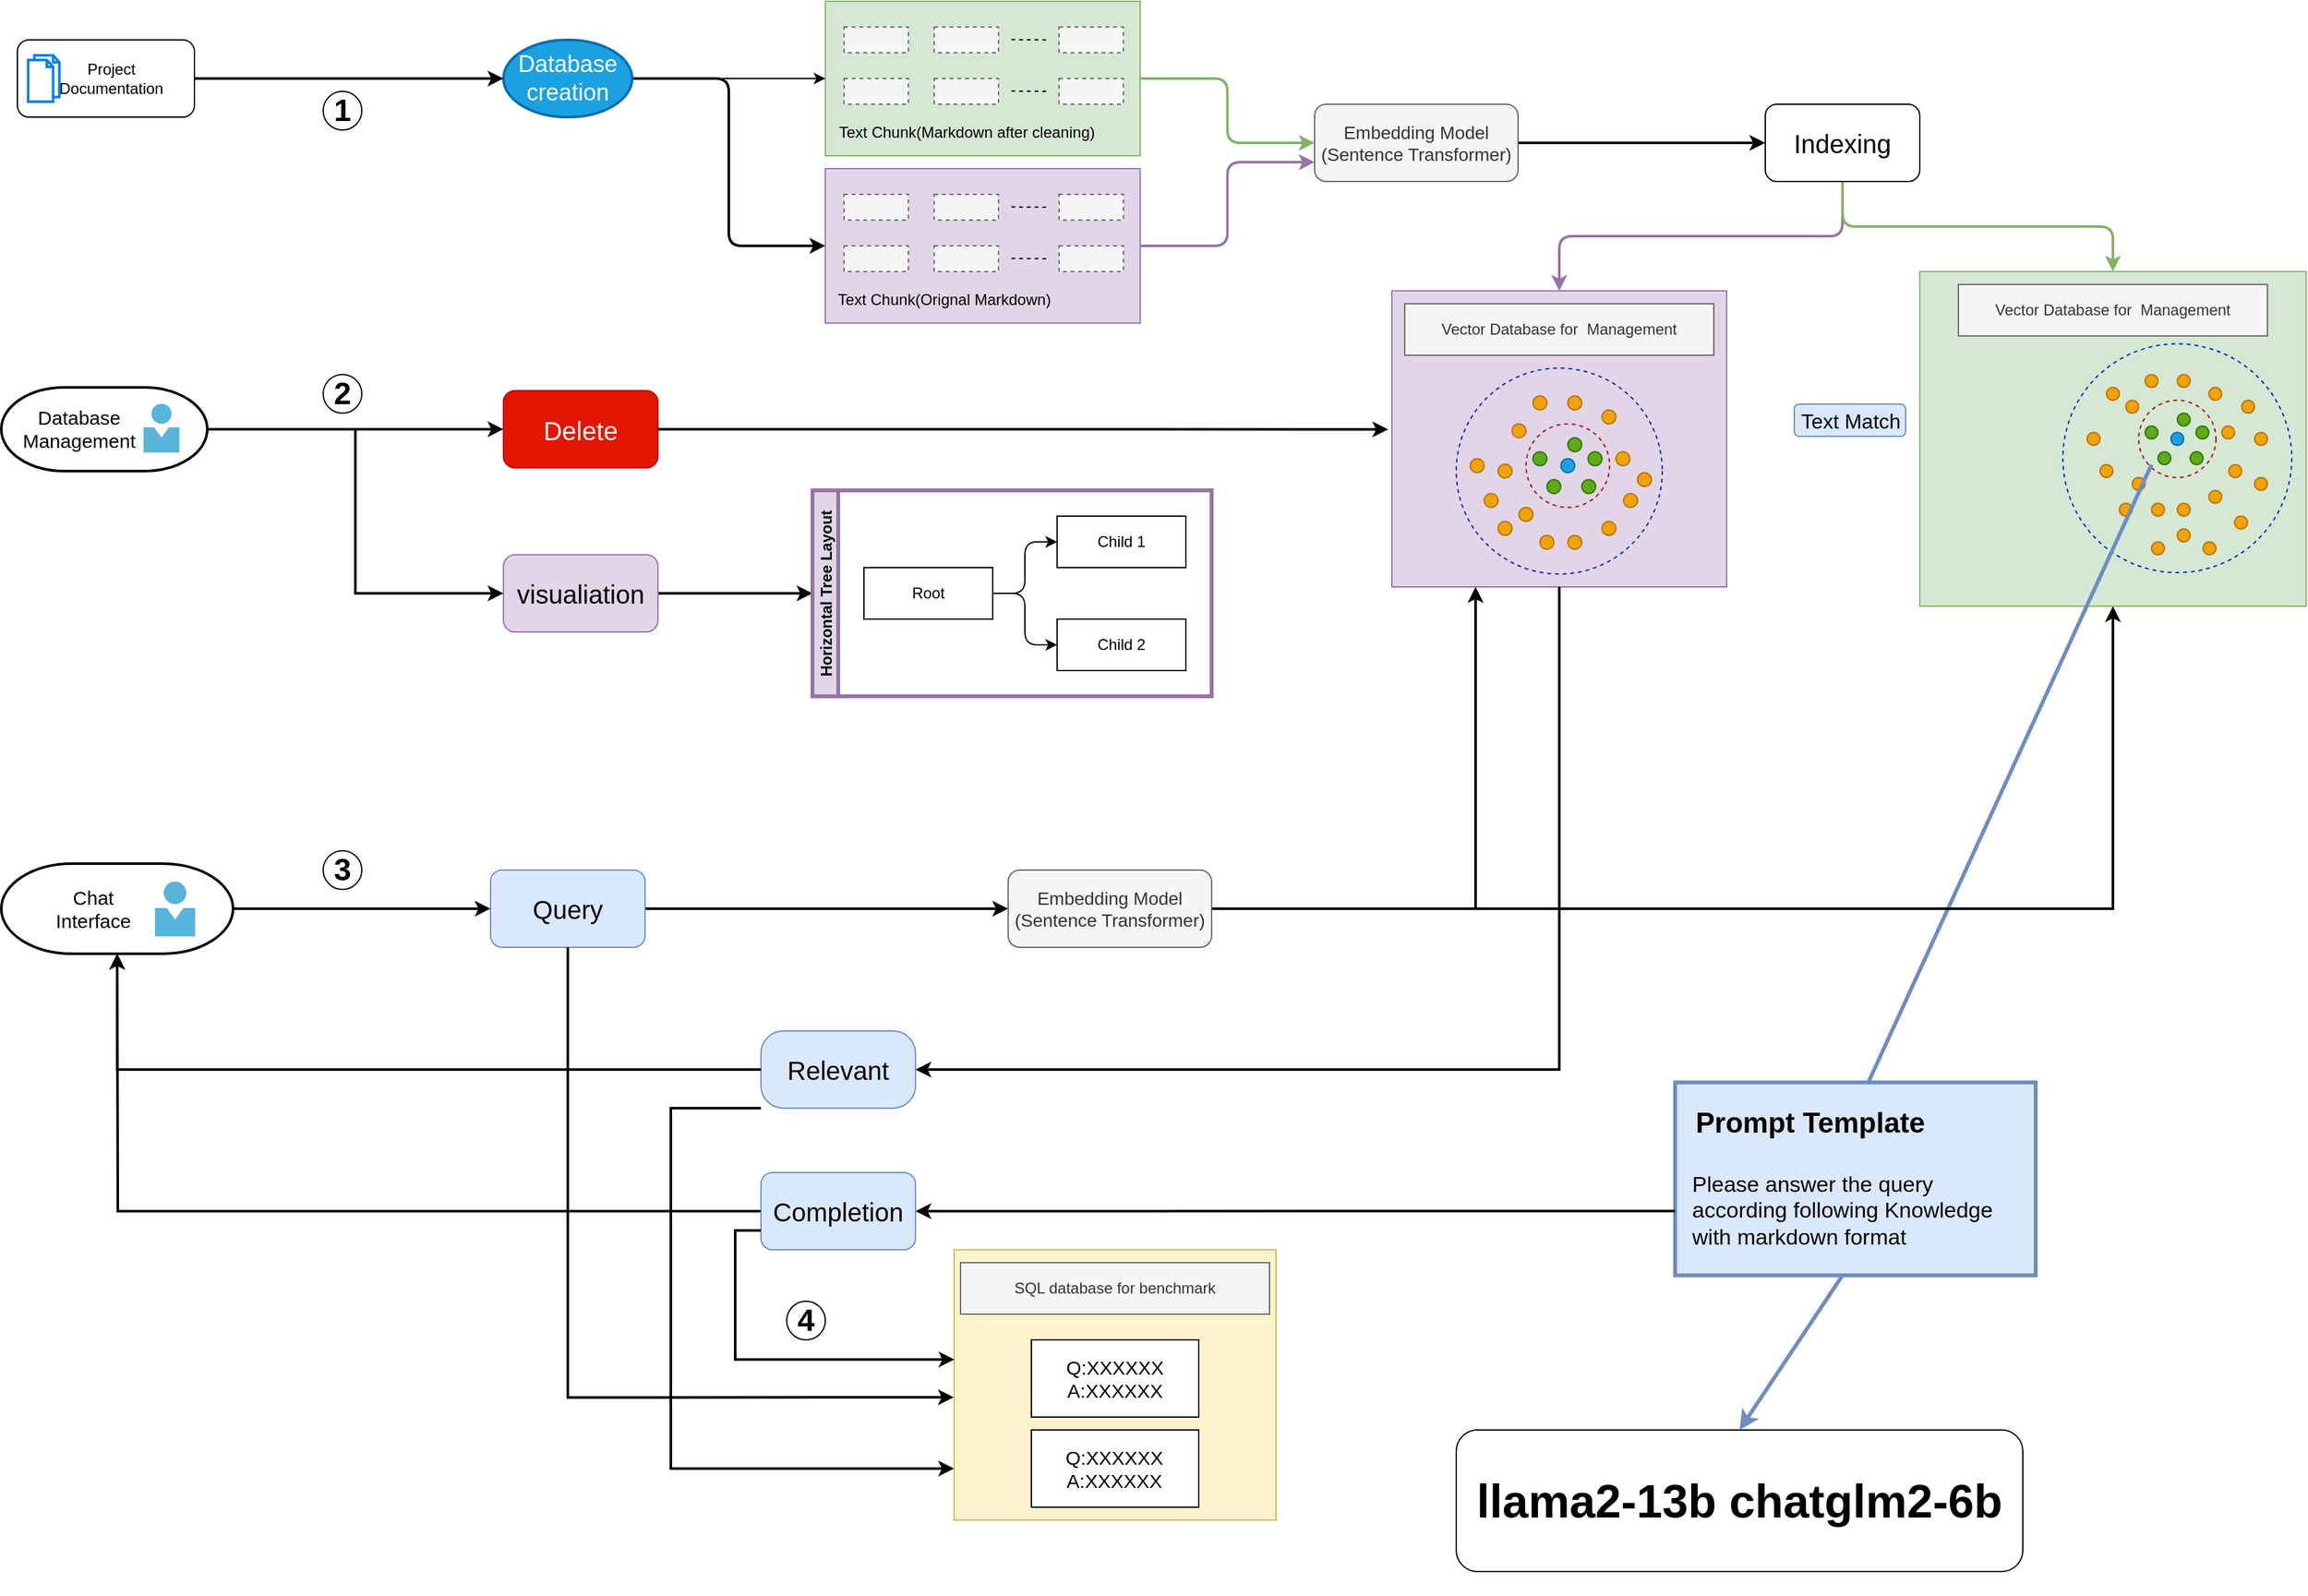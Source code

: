 <mxfile version="22.1.2" type="github">
  <diagram name="第 1 页" id="MjzQHMMpIAPj3jd-vgCJ">
    <mxGraphModel dx="2901" dy="1157" grid="1" gridSize="10" guides="1" tooltips="1" connect="1" arrows="1" fold="1" page="1" pageScale="1" pageWidth="827" pageHeight="1169" math="0" shadow="0">
      <root>
        <mxCell id="0" />
        <mxCell id="1" parent="0" />
        <mxCell id="5CJs9s03AAXzqy82HbZW-59" value="" style="group" parent="1" vertex="1" connectable="0">
          <mxGeometry x="920" y="530" width="310" height="260" as="geometry" />
        </mxCell>
        <mxCell id="5CJs9s03AAXzqy82HbZW-2" value="" style="rounded=0;whiteSpace=wrap;html=1;fillColor=#e1d5e7;strokeColor=#9673a6;" parent="5CJs9s03AAXzqy82HbZW-59" vertex="1">
          <mxGeometry x="10" y="15" width="260" height="230" as="geometry" />
        </mxCell>
        <mxCell id="5CJs9s03AAXzqy82HbZW-3" value="Vector Database for&amp;nbsp; Management" style="rounded=0;whiteSpace=wrap;html=1;fillColor=#f5f5f5;fontColor=#333333;strokeColor=#666666;" parent="5CJs9s03AAXzqy82HbZW-59" vertex="1">
          <mxGeometry x="20" y="25" width="240" height="40" as="geometry" />
        </mxCell>
        <mxCell id="5CJs9s03AAXzqy82HbZW-4" value="" style="group" parent="5CJs9s03AAXzqy82HbZW-59" vertex="1" connectable="0">
          <mxGeometry x="60" y="75" width="160" height="160" as="geometry" />
        </mxCell>
        <mxCell id="5CJs9s03AAXzqy82HbZW-5" value="" style="ellipse;whiteSpace=wrap;html=1;aspect=fixed;fillColor=none;dashed=1;fontColor=#ffffff;strokeColor=#001DBC;" parent="5CJs9s03AAXzqy82HbZW-4" vertex="1">
          <mxGeometry width="160" height="160" as="geometry" />
        </mxCell>
        <mxCell id="5CJs9s03AAXzqy82HbZW-6" value="" style="ellipse;whiteSpace=wrap;html=1;aspect=fixed;fillColor=#f0a30a;fontColor=#000000;strokeColor=#BD7000;perimeterSpacing=0;direction=south;" parent="5CJs9s03AAXzqy82HbZW-4" vertex="1">
          <mxGeometry x="86.633" y="21.658" width="10.829" height="10.829" as="geometry" />
        </mxCell>
        <mxCell id="5CJs9s03AAXzqy82HbZW-7" value="" style="ellipse;whiteSpace=wrap;html=1;aspect=fixed;fillColor=#f0a30a;fontColor=#000000;strokeColor=#BD7000;perimeterSpacing=0;direction=south;" parent="5CJs9s03AAXzqy82HbZW-4" vertex="1">
          <mxGeometry x="129.949" y="97.462" width="10.829" height="10.829" as="geometry" />
        </mxCell>
        <mxCell id="5CJs9s03AAXzqy82HbZW-8" value="" style="ellipse;whiteSpace=wrap;html=1;aspect=fixed;fillColor=#f0a30a;fontColor=#000000;strokeColor=#BD7000;perimeterSpacing=0;direction=south;" parent="5CJs9s03AAXzqy82HbZW-4" vertex="1">
          <mxGeometry x="43.316" y="43.316" width="10.829" height="10.829" as="geometry" />
        </mxCell>
        <mxCell id="5CJs9s03AAXzqy82HbZW-9" value="" style="ellipse;whiteSpace=wrap;html=1;aspect=fixed;fillColor=#f0a30a;fontColor=#000000;strokeColor=#BD7000;perimeterSpacing=0;direction=south;" parent="5CJs9s03AAXzqy82HbZW-4" vertex="1">
          <mxGeometry x="113.164" y="32.487" width="10.829" height="10.829" as="geometry" />
        </mxCell>
        <mxCell id="5CJs9s03AAXzqy82HbZW-10" value="" style="ellipse;whiteSpace=wrap;html=1;aspect=fixed;fillColor=#f0a30a;fontColor=#000000;strokeColor=#BD7000;perimeterSpacing=0;direction=south;" parent="5CJs9s03AAXzqy82HbZW-4" vertex="1">
          <mxGeometry x="64.975" y="129.949" width="10.829" height="10.829" as="geometry" />
        </mxCell>
        <mxCell id="5CJs9s03AAXzqy82HbZW-11" value="" style="ellipse;whiteSpace=wrap;html=1;aspect=fixed;fillColor=#f0a30a;fontColor=#000000;strokeColor=#BD7000;perimeterSpacing=0;direction=south;" parent="5CJs9s03AAXzqy82HbZW-4" vertex="1">
          <mxGeometry x="48.731" y="108.291" width="10.829" height="10.829" as="geometry" />
        </mxCell>
        <mxCell id="5CJs9s03AAXzqy82HbZW-12" value="" style="ellipse;whiteSpace=wrap;html=1;aspect=fixed;fillColor=#f0a30a;fontColor=#000000;strokeColor=#BD7000;perimeterSpacing=0;direction=south;" parent="5CJs9s03AAXzqy82HbZW-4" vertex="1">
          <mxGeometry x="113.164" y="119.12" width="10.829" height="10.829" as="geometry" />
        </mxCell>
        <mxCell id="5CJs9s03AAXzqy82HbZW-13" value="" style="ellipse;whiteSpace=wrap;html=1;aspect=fixed;fillColor=#f0a30a;fontColor=#000000;strokeColor=#BD7000;perimeterSpacing=0;direction=south;" parent="5CJs9s03AAXzqy82HbZW-4" vertex="1">
          <mxGeometry x="86.633" y="129.949" width="10.829" height="10.829" as="geometry" />
        </mxCell>
        <mxCell id="5CJs9s03AAXzqy82HbZW-14" value="" style="ellipse;whiteSpace=wrap;html=1;aspect=fixed;fillColor=#f0a30a;fontColor=#000000;strokeColor=#BD7000;perimeterSpacing=0;direction=south;" parent="5CJs9s03AAXzqy82HbZW-4" vertex="1">
          <mxGeometry x="123.993" y="64.975" width="10.829" height="10.829" as="geometry" />
        </mxCell>
        <mxCell id="5CJs9s03AAXzqy82HbZW-15" value="" style="ellipse;whiteSpace=wrap;html=1;aspect=fixed;fillColor=#f0a30a;fontColor=#000000;strokeColor=#BD7000;perimeterSpacing=0;direction=south;" parent="5CJs9s03AAXzqy82HbZW-4" vertex="1">
          <mxGeometry x="59.56" y="21.658" width="10.829" height="10.829" as="geometry" />
        </mxCell>
        <mxCell id="5CJs9s03AAXzqy82HbZW-16" value="" style="ellipse;whiteSpace=wrap;html=1;aspect=fixed;fillColor=none;fontColor=#ffffff;strokeColor=#B20000;dashed=1;" parent="5CJs9s03AAXzqy82HbZW-4" vertex="1">
          <mxGeometry x="54.146" y="43.316" width="64.975" height="64.975" as="geometry" />
        </mxCell>
        <mxCell id="5CJs9s03AAXzqy82HbZW-17" value="" style="ellipse;whiteSpace=wrap;html=1;aspect=fixed;fillColor=#60a917;fontColor=#ffffff;strokeColor=#2D7600;perimeterSpacing=0;direction=south;" parent="5CJs9s03AAXzqy82HbZW-4" vertex="1">
          <mxGeometry x="59.56" y="64.975" width="10.829" height="10.829" as="geometry" />
        </mxCell>
        <mxCell id="5CJs9s03AAXzqy82HbZW-18" value="" style="ellipse;whiteSpace=wrap;html=1;aspect=fixed;fillColor=#60a917;fontColor=#ffffff;strokeColor=#2D7600;perimeterSpacing=0;direction=south;" parent="5CJs9s03AAXzqy82HbZW-4" vertex="1">
          <mxGeometry x="102.335" y="64.975" width="10.829" height="10.829" as="geometry" />
        </mxCell>
        <mxCell id="5CJs9s03AAXzqy82HbZW-19" value="" style="ellipse;whiteSpace=wrap;html=1;aspect=fixed;fillColor=#60a917;fontColor=#ffffff;strokeColor=#2D7600;perimeterSpacing=0;direction=south;" parent="5CJs9s03AAXzqy82HbZW-4" vertex="1">
          <mxGeometry x="97.462" y="86.633" width="10.829" height="10.829" as="geometry" />
        </mxCell>
        <mxCell id="5CJs9s03AAXzqy82HbZW-20" value="" style="ellipse;whiteSpace=wrap;html=1;aspect=fixed;fillColor=#60a917;fontColor=#ffffff;strokeColor=#2D7600;perimeterSpacing=0;direction=south;" parent="5CJs9s03AAXzqy82HbZW-4" vertex="1">
          <mxGeometry x="70.389" y="86.633" width="10.829" height="10.829" as="geometry" />
        </mxCell>
        <mxCell id="5CJs9s03AAXzqy82HbZW-21" value="" style="ellipse;whiteSpace=wrap;html=1;aspect=fixed;fillColor=#60a917;fontColor=#ffffff;strokeColor=#2D7600;perimeterSpacing=0;direction=south;" parent="5CJs9s03AAXzqy82HbZW-4" vertex="1">
          <mxGeometry x="86.633" y="54.146" width="10.829" height="10.829" as="geometry" />
        </mxCell>
        <mxCell id="5CJs9s03AAXzqy82HbZW-22" value="" style="ellipse;whiteSpace=wrap;html=1;aspect=fixed;fillColor=#1ba1e2;fontColor=#ffffff;strokeColor=#006EAF;perimeterSpacing=0;direction=south;" parent="5CJs9s03AAXzqy82HbZW-4" vertex="1">
          <mxGeometry x="81.218" y="70.389" width="10.829" height="10.829" as="geometry" />
        </mxCell>
        <mxCell id="5CJs9s03AAXzqy82HbZW-23" value="" style="ellipse;whiteSpace=wrap;html=1;aspect=fixed;fillColor=#f0a30a;fontColor=#000000;strokeColor=#BD7000;perimeterSpacing=0;direction=south;" parent="5CJs9s03AAXzqy82HbZW-4" vertex="1">
          <mxGeometry x="10.829" y="70.389" width="10.829" height="10.829" as="geometry" />
        </mxCell>
        <mxCell id="5CJs9s03AAXzqy82HbZW-24" value="" style="ellipse;whiteSpace=wrap;html=1;aspect=fixed;fillColor=#f0a30a;fontColor=#000000;strokeColor=#BD7000;perimeterSpacing=0;direction=south;" parent="5CJs9s03AAXzqy82HbZW-4" vertex="1">
          <mxGeometry x="21.658" y="97.462" width="10.829" height="10.829" as="geometry" />
        </mxCell>
        <mxCell id="5CJs9s03AAXzqy82HbZW-25" value="" style="ellipse;whiteSpace=wrap;html=1;aspect=fixed;fillColor=#f0a30a;fontColor=#000000;strokeColor=#BD7000;perimeterSpacing=0;direction=south;" parent="5CJs9s03AAXzqy82HbZW-4" vertex="1">
          <mxGeometry x="32.487" y="74.591" width="10.829" height="10.829" as="geometry" />
        </mxCell>
        <mxCell id="5CJs9s03AAXzqy82HbZW-26" value="" style="ellipse;whiteSpace=wrap;html=1;aspect=fixed;fillColor=#f0a30a;fontColor=#000000;strokeColor=#BD7000;perimeterSpacing=0;direction=south;" parent="5CJs9s03AAXzqy82HbZW-4" vertex="1">
          <mxGeometry x="140.778" y="81.218" width="10.829" height="10.829" as="geometry" />
        </mxCell>
        <mxCell id="5CJs9s03AAXzqy82HbZW-27" value="" style="ellipse;whiteSpace=wrap;html=1;aspect=fixed;fillColor=#f0a30a;fontColor=#000000;strokeColor=#BD7000;perimeterSpacing=0;direction=south;" parent="5CJs9s03AAXzqy82HbZW-4" vertex="1">
          <mxGeometry x="32.487" y="119.12" width="10.829" height="10.829" as="geometry" />
        </mxCell>
        <mxCell id="5CJs9s03AAXzqy82HbZW-60" value="" style="group" parent="1" vertex="1" connectable="0">
          <mxGeometry x="1340" y="530" width="300" height="260" as="geometry" />
        </mxCell>
        <mxCell id="5CJs9s03AAXzqy82HbZW-28" value="" style="rounded=0;whiteSpace=wrap;html=1;fillColor=#d5e8d4;strokeColor=#82b366;" parent="5CJs9s03AAXzqy82HbZW-60" vertex="1">
          <mxGeometry width="300" height="260" as="geometry" />
        </mxCell>
        <mxCell id="5CJs9s03AAXzqy82HbZW-29" value="Vector Database for&amp;nbsp; Management" style="rounded=0;whiteSpace=wrap;html=1;fillColor=#f5f5f5;fontColor=#333333;strokeColor=#666666;" parent="5CJs9s03AAXzqy82HbZW-60" vertex="1">
          <mxGeometry x="30" y="10" width="240" height="40" as="geometry" />
        </mxCell>
        <mxCell id="5CJs9s03AAXzqy82HbZW-30" value="" style="ellipse;whiteSpace=wrap;html=1;aspect=fixed;fillColor=none;dashed=1;fontColor=#ffffff;strokeColor=#001DBC;" parent="5CJs9s03AAXzqy82HbZW-60" vertex="1">
          <mxGeometry x="111.13" y="56.13" width="177.75" height="177.75" as="geometry" />
        </mxCell>
        <mxCell id="5CJs9s03AAXzqy82HbZW-31" value="" style="ellipse;whiteSpace=wrap;html=1;aspect=fixed;fillColor=#f0a30a;fontColor=#000000;strokeColor=#BD7000;perimeterSpacing=0;direction=south;" parent="5CJs9s03AAXzqy82HbZW-60" vertex="1">
          <mxGeometry x="200" y="80" width="10" height="10" as="geometry" />
        </mxCell>
        <mxCell id="5CJs9s03AAXzqy82HbZW-32" value="" style="ellipse;whiteSpace=wrap;html=1;aspect=fixed;fillColor=#f0a30a;fontColor=#000000;strokeColor=#BD7000;perimeterSpacing=0;direction=south;" parent="5CJs9s03AAXzqy82HbZW-60" vertex="1">
          <mxGeometry x="240" y="150" width="10" height="10" as="geometry" />
        </mxCell>
        <mxCell id="5CJs9s03AAXzqy82HbZW-33" value="" style="ellipse;whiteSpace=wrap;html=1;aspect=fixed;fillColor=#f0a30a;fontColor=#000000;strokeColor=#BD7000;perimeterSpacing=0;direction=south;" parent="5CJs9s03AAXzqy82HbZW-60" vertex="1">
          <mxGeometry x="160" y="100" width="10" height="10" as="geometry" />
        </mxCell>
        <mxCell id="5CJs9s03AAXzqy82HbZW-34" value="" style="ellipse;whiteSpace=wrap;html=1;aspect=fixed;fillColor=#f0a30a;fontColor=#000000;strokeColor=#BD7000;perimeterSpacing=0;direction=south;" parent="5CJs9s03AAXzqy82HbZW-60" vertex="1">
          <mxGeometry x="224.5" y="90" width="10" height="10" as="geometry" />
        </mxCell>
        <mxCell id="5CJs9s03AAXzqy82HbZW-35" value="" style="ellipse;whiteSpace=wrap;html=1;aspect=fixed;fillColor=#f0a30a;fontColor=#000000;strokeColor=#BD7000;perimeterSpacing=0;direction=south;" parent="5CJs9s03AAXzqy82HbZW-60" vertex="1">
          <mxGeometry x="180" y="180" width="10" height="10" as="geometry" />
        </mxCell>
        <mxCell id="5CJs9s03AAXzqy82HbZW-36" value="" style="ellipse;whiteSpace=wrap;html=1;aspect=fixed;fillColor=#f0a30a;fontColor=#000000;strokeColor=#BD7000;perimeterSpacing=0;direction=south;" parent="5CJs9s03AAXzqy82HbZW-60" vertex="1">
          <mxGeometry x="165" y="160" width="10" height="10" as="geometry" />
        </mxCell>
        <mxCell id="5CJs9s03AAXzqy82HbZW-37" value="" style="ellipse;whiteSpace=wrap;html=1;aspect=fixed;fillColor=#f0a30a;fontColor=#000000;strokeColor=#BD7000;perimeterSpacing=0;direction=south;" parent="5CJs9s03AAXzqy82HbZW-60" vertex="1">
          <mxGeometry x="224.5" y="170" width="10" height="10" as="geometry" />
        </mxCell>
        <mxCell id="5CJs9s03AAXzqy82HbZW-38" value="" style="ellipse;whiteSpace=wrap;html=1;aspect=fixed;fillColor=#f0a30a;fontColor=#000000;strokeColor=#BD7000;perimeterSpacing=0;direction=south;" parent="5CJs9s03AAXzqy82HbZW-60" vertex="1">
          <mxGeometry x="200" y="180" width="10" height="10" as="geometry" />
        </mxCell>
        <mxCell id="5CJs9s03AAXzqy82HbZW-39" value="" style="ellipse;whiteSpace=wrap;html=1;aspect=fixed;fillColor=#f0a30a;fontColor=#000000;strokeColor=#BD7000;perimeterSpacing=0;direction=south;" parent="5CJs9s03AAXzqy82HbZW-60" vertex="1">
          <mxGeometry x="234.5" y="120" width="10" height="10" as="geometry" />
        </mxCell>
        <mxCell id="5CJs9s03AAXzqy82HbZW-40" value="" style="ellipse;whiteSpace=wrap;html=1;aspect=fixed;fillColor=#f0a30a;fontColor=#000000;strokeColor=#BD7000;perimeterSpacing=0;direction=south;" parent="5CJs9s03AAXzqy82HbZW-60" vertex="1">
          <mxGeometry x="175" y="80" width="10" height="10" as="geometry" />
        </mxCell>
        <mxCell id="5CJs9s03AAXzqy82HbZW-41" value="" style="ellipse;whiteSpace=wrap;html=1;aspect=fixed;fillColor=none;fontColor=#ffffff;strokeColor=#B20000;dashed=1;" parent="5CJs9s03AAXzqy82HbZW-60" vertex="1">
          <mxGeometry x="170" y="100" width="60" height="60" as="geometry" />
        </mxCell>
        <mxCell id="5CJs9s03AAXzqy82HbZW-42" value="" style="ellipse;whiteSpace=wrap;html=1;aspect=fixed;fillColor=#60a917;fontColor=#ffffff;strokeColor=#2D7600;perimeterSpacing=0;direction=south;" parent="5CJs9s03AAXzqy82HbZW-60" vertex="1">
          <mxGeometry x="175" y="120" width="10" height="10" as="geometry" />
        </mxCell>
        <mxCell id="5CJs9s03AAXzqy82HbZW-43" value="" style="ellipse;whiteSpace=wrap;html=1;aspect=fixed;fillColor=#60a917;fontColor=#ffffff;strokeColor=#2D7600;perimeterSpacing=0;direction=south;" parent="5CJs9s03AAXzqy82HbZW-60" vertex="1">
          <mxGeometry x="214.5" y="120" width="10" height="10" as="geometry" />
        </mxCell>
        <mxCell id="5CJs9s03AAXzqy82HbZW-44" value="" style="ellipse;whiteSpace=wrap;html=1;aspect=fixed;fillColor=#60a917;fontColor=#ffffff;strokeColor=#2D7600;perimeterSpacing=0;direction=south;" parent="5CJs9s03AAXzqy82HbZW-60" vertex="1">
          <mxGeometry x="210" y="140" width="10" height="10" as="geometry" />
        </mxCell>
        <mxCell id="5CJs9s03AAXzqy82HbZW-45" value="" style="ellipse;whiteSpace=wrap;html=1;aspect=fixed;fillColor=#60a917;fontColor=#ffffff;strokeColor=#2D7600;perimeterSpacing=0;direction=south;" parent="5CJs9s03AAXzqy82HbZW-60" vertex="1">
          <mxGeometry x="185" y="140" width="10" height="10" as="geometry" />
        </mxCell>
        <mxCell id="5CJs9s03AAXzqy82HbZW-46" value="" style="ellipse;whiteSpace=wrap;html=1;aspect=fixed;fillColor=#60a917;fontColor=#ffffff;strokeColor=#2D7600;perimeterSpacing=0;direction=south;" parent="5CJs9s03AAXzqy82HbZW-60" vertex="1">
          <mxGeometry x="200" y="110" width="10" height="10" as="geometry" />
        </mxCell>
        <mxCell id="5CJs9s03AAXzqy82HbZW-47" value="" style="ellipse;whiteSpace=wrap;html=1;aspect=fixed;fillColor=#1ba1e2;fontColor=#ffffff;strokeColor=#006EAF;perimeterSpacing=0;direction=south;" parent="5CJs9s03AAXzqy82HbZW-60" vertex="1">
          <mxGeometry x="195" y="125" width="10" height="10" as="geometry" />
        </mxCell>
        <mxCell id="5CJs9s03AAXzqy82HbZW-48" value="" style="ellipse;whiteSpace=wrap;html=1;aspect=fixed;fillColor=#f0a30a;fontColor=#000000;strokeColor=#BD7000;perimeterSpacing=0;direction=south;" parent="5CJs9s03AAXzqy82HbZW-60" vertex="1">
          <mxGeometry x="130" y="125" width="10" height="10" as="geometry" />
        </mxCell>
        <mxCell id="5CJs9s03AAXzqy82HbZW-49" value="" style="ellipse;whiteSpace=wrap;html=1;aspect=fixed;fillColor=#f0a30a;fontColor=#000000;strokeColor=#BD7000;perimeterSpacing=0;direction=south;" parent="5CJs9s03AAXzqy82HbZW-60" vertex="1">
          <mxGeometry x="140" y="150" width="10" height="10" as="geometry" />
        </mxCell>
        <mxCell id="5CJs9s03AAXzqy82HbZW-50" value="" style="ellipse;whiteSpace=wrap;html=1;aspect=fixed;fillColor=#f0a30a;fontColor=#000000;strokeColor=#BD7000;perimeterSpacing=0;direction=south;" parent="5CJs9s03AAXzqy82HbZW-60" vertex="1">
          <mxGeometry x="155" y="180" width="10" height="10" as="geometry" />
        </mxCell>
        <mxCell id="5CJs9s03AAXzqy82HbZW-51" value="" style="ellipse;whiteSpace=wrap;html=1;aspect=fixed;fillColor=#f0a30a;fontColor=#000000;strokeColor=#BD7000;perimeterSpacing=0;direction=south;" parent="5CJs9s03AAXzqy82HbZW-60" vertex="1">
          <mxGeometry x="220" y="210" width="10" height="10" as="geometry" />
        </mxCell>
        <mxCell id="5CJs9s03AAXzqy82HbZW-52" value="" style="ellipse;whiteSpace=wrap;html=1;aspect=fixed;fillColor=#f0a30a;fontColor=#000000;strokeColor=#BD7000;perimeterSpacing=0;direction=south;" parent="5CJs9s03AAXzqy82HbZW-60" vertex="1">
          <mxGeometry x="180" y="210" width="10" height="10" as="geometry" />
        </mxCell>
        <mxCell id="5CJs9s03AAXzqy82HbZW-53" value="" style="ellipse;whiteSpace=wrap;html=1;aspect=fixed;fillColor=#f0a30a;fontColor=#000000;strokeColor=#BD7000;perimeterSpacing=0;direction=south;" parent="5CJs9s03AAXzqy82HbZW-60" vertex="1">
          <mxGeometry x="200" y="200" width="10" height="10" as="geometry" />
        </mxCell>
        <mxCell id="5CJs9s03AAXzqy82HbZW-54" value="" style="ellipse;whiteSpace=wrap;html=1;aspect=fixed;fillColor=#f0a30a;fontColor=#000000;strokeColor=#BD7000;perimeterSpacing=0;direction=south;" parent="5CJs9s03AAXzqy82HbZW-60" vertex="1">
          <mxGeometry x="244.5" y="190" width="10" height="10" as="geometry" />
        </mxCell>
        <mxCell id="5CJs9s03AAXzqy82HbZW-55" value="" style="ellipse;whiteSpace=wrap;html=1;aspect=fixed;fillColor=#f0a30a;fontColor=#000000;strokeColor=#BD7000;perimeterSpacing=0;direction=south;" parent="5CJs9s03AAXzqy82HbZW-60" vertex="1">
          <mxGeometry x="260" y="125" width="10" height="10" as="geometry" />
        </mxCell>
        <mxCell id="5CJs9s03AAXzqy82HbZW-56" value="" style="ellipse;whiteSpace=wrap;html=1;aspect=fixed;fillColor=#f0a30a;fontColor=#000000;strokeColor=#BD7000;perimeterSpacing=0;direction=south;" parent="5CJs9s03AAXzqy82HbZW-60" vertex="1">
          <mxGeometry x="250" y="100" width="10" height="10" as="geometry" />
        </mxCell>
        <mxCell id="5CJs9s03AAXzqy82HbZW-57" value="" style="ellipse;whiteSpace=wrap;html=1;aspect=fixed;fillColor=#f0a30a;fontColor=#000000;strokeColor=#BD7000;perimeterSpacing=0;direction=south;" parent="5CJs9s03AAXzqy82HbZW-60" vertex="1">
          <mxGeometry x="260" y="160" width="10" height="10" as="geometry" />
        </mxCell>
        <mxCell id="5CJs9s03AAXzqy82HbZW-58" value="" style="ellipse;whiteSpace=wrap;html=1;aspect=fixed;fillColor=#f0a30a;fontColor=#000000;strokeColor=#BD7000;perimeterSpacing=0;direction=south;" parent="5CJs9s03AAXzqy82HbZW-60" vertex="1">
          <mxGeometry x="145" y="90" width="10" height="10" as="geometry" />
        </mxCell>
        <mxCell id="5CJs9s03AAXzqy82HbZW-65" value="&lt;font style=&quot;font-size: 16px;&quot;&gt;Text Match&lt;/font&gt;" style="rounded=1;whiteSpace=wrap;html=1;fillColor=#dae8fc;strokeColor=#6c8ebf;" parent="5CJs9s03AAXzqy82HbZW-60" vertex="1">
          <mxGeometry x="-97.5" y="103" width="86.5" height="25" as="geometry" />
        </mxCell>
        <mxCell id="5CJs9s03AAXzqy82HbZW-180" value="" style="endArrow=none;html=1;rounded=0;strokeWidth=3;fillColor=#dae8fc;strokeColor=#6c8ebf;" parent="5CJs9s03AAXzqy82HbZW-60" edge="1">
          <mxGeometry width="50" height="50" relative="1" as="geometry">
            <mxPoint x="-40" y="630" as="sourcePoint" />
            <mxPoint x="180" y="150" as="targetPoint" />
          </mxGeometry>
        </mxCell>
        <mxCell id="5CJs9s03AAXzqy82HbZW-61" style="edgeStyle=orthogonalEdgeStyle;rounded=1;orthogonalLoop=1;jettySize=auto;html=1;exitX=0.5;exitY=1;exitDx=0;exitDy=0;strokeWidth=2;fillColor=#e1d5e7;strokeColor=#9673a6;" parent="1" source="5CJs9s03AAXzqy82HbZW-63" target="5CJs9s03AAXzqy82HbZW-2" edge="1">
          <mxGeometry relative="1" as="geometry">
            <mxPoint x="1100" y="510" as="targetPoint" />
          </mxGeometry>
        </mxCell>
        <mxCell id="5CJs9s03AAXzqy82HbZW-62" style="edgeStyle=orthogonalEdgeStyle;rounded=1;orthogonalLoop=1;jettySize=auto;html=1;exitX=0.5;exitY=1;exitDx=0;exitDy=0;exitPerimeter=0;fillColor=#d5e8d4;strokeColor=#82b366;strokeWidth=2;entryX=0.5;entryY=0;entryDx=0;entryDy=0;" parent="1" source="5CJs9s03AAXzqy82HbZW-63" target="5CJs9s03AAXzqy82HbZW-28" edge="1">
          <mxGeometry relative="1" as="geometry">
            <mxPoint x="1505" y="530" as="targetPoint" />
          </mxGeometry>
        </mxCell>
        <mxCell id="5CJs9s03AAXzqy82HbZW-63" value="&lt;font style=&quot;font-size: 20px;&quot;&gt;Indexing&lt;/font&gt;" style="rounded=1;whiteSpace=wrap;html=1;" parent="1" vertex="1">
          <mxGeometry x="1220" y="400" width="120" height="60" as="geometry" />
        </mxCell>
        <mxCell id="5CJs9s03AAXzqy82HbZW-67" style="edgeStyle=orthogonalEdgeStyle;rounded=0;orthogonalLoop=1;jettySize=auto;html=1;exitX=1;exitY=0.5;exitDx=0;exitDy=0;entryX=0;entryY=0.5;entryDx=0;entryDy=0;strokeWidth=2;" parent="1" source="5CJs9s03AAXzqy82HbZW-66" target="5CJs9s03AAXzqy82HbZW-63" edge="1">
          <mxGeometry relative="1" as="geometry" />
        </mxCell>
        <mxCell id="5CJs9s03AAXzqy82HbZW-66" value="&lt;font style=&quot;font-size: 14px;&quot;&gt;Embedding Model&lt;br&gt;(Sentence Transformer)&lt;br&gt;&lt;/font&gt;" style="rounded=1;whiteSpace=wrap;html=1;fillColor=#f5f5f5;fontColor=#333333;strokeColor=#666666;" parent="1" vertex="1">
          <mxGeometry x="870" y="400" width="158" height="60" as="geometry" />
        </mxCell>
        <mxCell id="5CJs9s03AAXzqy82HbZW-68" value="" style="group" parent="1" vertex="1" connectable="0">
          <mxGeometry x="490" y="410" width="244.5" height="160" as="geometry" />
        </mxCell>
        <mxCell id="5CJs9s03AAXzqy82HbZW-69" value="" style="rounded=0;whiteSpace=wrap;html=1;fillColor=#e1d5e7;strokeColor=#9673a6;" parent="5CJs9s03AAXzqy82HbZW-68" vertex="1">
          <mxGeometry y="40" width="244.5" height="120" as="geometry" />
        </mxCell>
        <mxCell id="5CJs9s03AAXzqy82HbZW-71" value="" style="rounded=0;whiteSpace=wrap;html=1;fillColor=#f5f5f5;fontColor=#333333;strokeColor=#666666;dashed=1;" parent="5CJs9s03AAXzqy82HbZW-68" vertex="1">
          <mxGeometry x="14.5" y="60" width="50" height="20" as="geometry" />
        </mxCell>
        <mxCell id="5CJs9s03AAXzqy82HbZW-72" value="" style="rounded=0;whiteSpace=wrap;html=1;fillColor=#f5f5f5;fontColor=#333333;strokeColor=#666666;dashed=1;" parent="5CJs9s03AAXzqy82HbZW-68" vertex="1">
          <mxGeometry x="14.5" y="100" width="50" height="20" as="geometry" />
        </mxCell>
        <mxCell id="5CJs9s03AAXzqy82HbZW-74" value="" style="rounded=0;whiteSpace=wrap;html=1;fillColor=#f5f5f5;fontColor=#333333;strokeColor=#666666;dashed=1;" parent="5CJs9s03AAXzqy82HbZW-68" vertex="1">
          <mxGeometry x="84.5" y="60" width="50" height="20" as="geometry" />
        </mxCell>
        <mxCell id="5CJs9s03AAXzqy82HbZW-75" value="" style="rounded=0;whiteSpace=wrap;html=1;fillColor=#f5f5f5;fontColor=#333333;strokeColor=#666666;dashed=1;" parent="5CJs9s03AAXzqy82HbZW-68" vertex="1">
          <mxGeometry x="84.5" y="100" width="50" height="20" as="geometry" />
        </mxCell>
        <mxCell id="5CJs9s03AAXzqy82HbZW-78" value="" style="endArrow=none;html=1;rounded=0;dashed=1;" parent="5CJs9s03AAXzqy82HbZW-68" edge="1">
          <mxGeometry width="50" height="50" relative="1" as="geometry">
            <mxPoint x="144.5" y="69.77" as="sourcePoint" />
            <mxPoint x="174.5" y="70" as="targetPoint" />
          </mxGeometry>
        </mxCell>
        <mxCell id="5CJs9s03AAXzqy82HbZW-79" value="" style="rounded=0;whiteSpace=wrap;html=1;fillColor=#f5f5f5;fontColor=#333333;strokeColor=#666666;dashed=1;" parent="5CJs9s03AAXzqy82HbZW-68" vertex="1">
          <mxGeometry x="181.5" y="60" width="50" height="20" as="geometry" />
        </mxCell>
        <mxCell id="5CJs9s03AAXzqy82HbZW-80" value="" style="endArrow=none;html=1;rounded=0;dashed=1;" parent="5CJs9s03AAXzqy82HbZW-68" edge="1">
          <mxGeometry width="50" height="50" relative="1" as="geometry">
            <mxPoint x="144.5" y="109.77" as="sourcePoint" />
            <mxPoint x="174.5" y="110" as="targetPoint" />
          </mxGeometry>
        </mxCell>
        <mxCell id="5CJs9s03AAXzqy82HbZW-81" value="" style="rounded=0;whiteSpace=wrap;html=1;fillColor=#f5f5f5;fontColor=#333333;strokeColor=#666666;dashed=1;" parent="5CJs9s03AAXzqy82HbZW-68" vertex="1">
          <mxGeometry x="181.5" y="100" width="50" height="20" as="geometry" />
        </mxCell>
        <mxCell id="5CJs9s03AAXzqy82HbZW-82" value="Text Chunk(Orignal Markdown)" style="text;strokeColor=none;align=center;fillColor=none;html=1;verticalAlign=middle;whiteSpace=wrap;rounded=0;" parent="5CJs9s03AAXzqy82HbZW-68" vertex="1">
          <mxGeometry y="124" width="184.5" height="36" as="geometry" />
        </mxCell>
        <mxCell id="5CJs9s03AAXzqy82HbZW-120" value="" style="group" parent="1" vertex="1" connectable="0">
          <mxGeometry x="490" y="320" width="244.5" height="120" as="geometry" />
        </mxCell>
        <mxCell id="5CJs9s03AAXzqy82HbZW-110" value="" style="rounded=0;whiteSpace=wrap;html=1;fillColor=#d5e8d4;strokeColor=#82b366;" parent="5CJs9s03AAXzqy82HbZW-120" vertex="1">
          <mxGeometry width="244.5" height="120" as="geometry" />
        </mxCell>
        <mxCell id="5CJs9s03AAXzqy82HbZW-111" value="" style="rounded=0;whiteSpace=wrap;html=1;fillColor=#f5f5f5;fontColor=#333333;strokeColor=#666666;dashed=1;" parent="5CJs9s03AAXzqy82HbZW-120" vertex="1">
          <mxGeometry x="14.5" y="20" width="50" height="20" as="geometry" />
        </mxCell>
        <mxCell id="5CJs9s03AAXzqy82HbZW-112" value="" style="rounded=0;whiteSpace=wrap;html=1;fillColor=#f5f5f5;fontColor=#333333;strokeColor=#666666;dashed=1;" parent="5CJs9s03AAXzqy82HbZW-120" vertex="1">
          <mxGeometry x="14.5" y="60" width="50" height="20" as="geometry" />
        </mxCell>
        <mxCell id="5CJs9s03AAXzqy82HbZW-113" value="" style="rounded=0;whiteSpace=wrap;html=1;fillColor=#f5f5f5;fontColor=#333333;strokeColor=#666666;dashed=1;" parent="5CJs9s03AAXzqy82HbZW-120" vertex="1">
          <mxGeometry x="84.5" y="20" width="50" height="20" as="geometry" />
        </mxCell>
        <mxCell id="5CJs9s03AAXzqy82HbZW-114" value="" style="rounded=0;whiteSpace=wrap;html=1;fillColor=#f5f5f5;fontColor=#333333;strokeColor=#666666;dashed=1;" parent="5CJs9s03AAXzqy82HbZW-120" vertex="1">
          <mxGeometry x="84.5" y="60" width="50" height="20" as="geometry" />
        </mxCell>
        <mxCell id="5CJs9s03AAXzqy82HbZW-115" value="" style="endArrow=none;html=1;rounded=0;dashed=1;" parent="5CJs9s03AAXzqy82HbZW-120" edge="1">
          <mxGeometry width="50" height="50" relative="1" as="geometry">
            <mxPoint x="144.5" y="29.77" as="sourcePoint" />
            <mxPoint x="174.5" y="30" as="targetPoint" />
          </mxGeometry>
        </mxCell>
        <mxCell id="5CJs9s03AAXzqy82HbZW-116" value="" style="rounded=0;whiteSpace=wrap;html=1;fillColor=#f5f5f5;fontColor=#333333;strokeColor=#666666;dashed=1;" parent="5CJs9s03AAXzqy82HbZW-120" vertex="1">
          <mxGeometry x="181.5" y="20" width="50" height="20" as="geometry" />
        </mxCell>
        <mxCell id="5CJs9s03AAXzqy82HbZW-117" value="" style="endArrow=none;html=1;rounded=0;dashed=1;" parent="5CJs9s03AAXzqy82HbZW-120" edge="1">
          <mxGeometry width="50" height="50" relative="1" as="geometry">
            <mxPoint x="144.5" y="69.77" as="sourcePoint" />
            <mxPoint x="174.5" y="70" as="targetPoint" />
          </mxGeometry>
        </mxCell>
        <mxCell id="5CJs9s03AAXzqy82HbZW-118" value="" style="rounded=0;whiteSpace=wrap;html=1;fillColor=#f5f5f5;fontColor=#333333;strokeColor=#666666;dashed=1;" parent="5CJs9s03AAXzqy82HbZW-120" vertex="1">
          <mxGeometry x="181.5" y="60" width="50" height="20" as="geometry" />
        </mxCell>
        <mxCell id="5CJs9s03AAXzqy82HbZW-119" value="Text Chunk(Markdown after cleaning)" style="text;strokeColor=none;align=center;fillColor=none;html=1;verticalAlign=middle;whiteSpace=wrap;rounded=0;" parent="5CJs9s03AAXzqy82HbZW-120" vertex="1">
          <mxGeometry y="84" width="220" height="36" as="geometry" />
        </mxCell>
        <mxCell id="5CJs9s03AAXzqy82HbZW-121" style="edgeStyle=orthogonalEdgeStyle;rounded=1;orthogonalLoop=1;jettySize=auto;html=1;exitX=1;exitY=0.5;exitDx=0;exitDy=0;fillColor=#d5e8d4;strokeColor=#82b366;strokeWidth=2;" parent="1" source="5CJs9s03AAXzqy82HbZW-110" target="5CJs9s03AAXzqy82HbZW-66" edge="1">
          <mxGeometry relative="1" as="geometry" />
        </mxCell>
        <mxCell id="5CJs9s03AAXzqy82HbZW-122" style="edgeStyle=orthogonalEdgeStyle;orthogonalLoop=1;jettySize=auto;html=1;exitX=1;exitY=0.5;exitDx=0;exitDy=0;entryX=0;entryY=0.75;entryDx=0;entryDy=0;rounded=1;fillColor=#e1d5e7;strokeColor=#9673a6;strokeWidth=2;" parent="1" source="5CJs9s03AAXzqy82HbZW-69" target="5CJs9s03AAXzqy82HbZW-66" edge="1">
          <mxGeometry relative="1" as="geometry" />
        </mxCell>
        <mxCell id="5CJs9s03AAXzqy82HbZW-129" value="" style="group" parent="1" vertex="1" connectable="0">
          <mxGeometry x="-137.464" y="350" width="137.464" height="60" as="geometry" />
        </mxCell>
        <mxCell id="5CJs9s03AAXzqy82HbZW-124" value="" style="rounded=1;whiteSpace=wrap;html=1;" parent="5CJs9s03AAXzqy82HbZW-129" vertex="1">
          <mxGeometry width="137.464" height="60" as="geometry" />
        </mxCell>
        <mxCell id="5CJs9s03AAXzqy82HbZW-126" value="" style="html=1;verticalLabelPosition=bottom;align=center;labelBackgroundColor=#ffffff;verticalAlign=top;strokeWidth=2;strokeColor=#0080F0;shadow=0;dashed=0;shape=mxgraph.ios7.icons.documents;" parent="5CJs9s03AAXzqy82HbZW-129" vertex="1">
          <mxGeometry x="8.35" y="12" width="24.209" height="36" as="geometry" />
        </mxCell>
        <mxCell id="5CJs9s03AAXzqy82HbZW-128" value="Project&lt;br&gt;Documentation" style="text;strokeColor=none;align=center;fillColor=none;html=1;verticalAlign=middle;whiteSpace=wrap;rounded=0;" parent="5CJs9s03AAXzqy82HbZW-129" vertex="1">
          <mxGeometry x="40.667" y="12.0" width="64.557" height="36" as="geometry" />
        </mxCell>
        <mxCell id="5CJs9s03AAXzqy82HbZW-131" style="edgeStyle=orthogonalEdgeStyle;rounded=0;orthogonalLoop=1;jettySize=auto;html=1;exitX=1;exitY=0.5;exitDx=0;exitDy=0;exitPerimeter=0;entryX=0;entryY=0.5;entryDx=0;entryDy=0;" parent="1" source="5CJs9s03AAXzqy82HbZW-130" target="5CJs9s03AAXzqy82HbZW-110" edge="1">
          <mxGeometry relative="1" as="geometry" />
        </mxCell>
        <mxCell id="5CJs9s03AAXzqy82HbZW-132" style="edgeStyle=orthogonalEdgeStyle;rounded=1;orthogonalLoop=1;jettySize=auto;html=1;exitX=1;exitY=0.5;exitDx=0;exitDy=0;exitPerimeter=0;entryX=0;entryY=0.5;entryDx=0;entryDy=0;strokeWidth=2;" parent="1" source="5CJs9s03AAXzqy82HbZW-130" target="5CJs9s03AAXzqy82HbZW-69" edge="1">
          <mxGeometry relative="1" as="geometry" />
        </mxCell>
        <mxCell id="5CJs9s03AAXzqy82HbZW-130" value="&lt;font style=&quot;&quot;&gt;&lt;font style=&quot;font-size: 18px;&quot;&gt;Database&lt;br&gt;creation&lt;/font&gt;&lt;br&gt;&lt;/font&gt;" style="strokeWidth=2;html=1;shape=mxgraph.flowchart.start_1;whiteSpace=wrap;fillColor=#1ba1e2;fontColor=#ffffff;strokeColor=#006EAF;" parent="1" vertex="1">
          <mxGeometry x="240" y="350" width="100" height="60" as="geometry" />
        </mxCell>
        <mxCell id="5CJs9s03AAXzqy82HbZW-133" style="edgeStyle=orthogonalEdgeStyle;rounded=1;orthogonalLoop=1;jettySize=auto;html=1;exitX=1;exitY=0.5;exitDx=0;exitDy=0;strokeWidth=2;" parent="1" source="5CJs9s03AAXzqy82HbZW-124" target="5CJs9s03AAXzqy82HbZW-130" edge="1">
          <mxGeometry relative="1" as="geometry" />
        </mxCell>
        <mxCell id="5CJs9s03AAXzqy82HbZW-134" value="&lt;font style=&quot;font-size: 24px;&quot;&gt;&lt;b&gt;1&lt;/b&gt;&lt;/font&gt;" style="ellipse;whiteSpace=wrap;html=1;aspect=fixed;" parent="1" vertex="1">
          <mxGeometry x="100" y="390" width="30" height="30" as="geometry" />
        </mxCell>
        <mxCell id="5CJs9s03AAXzqy82HbZW-141" value="" style="group" parent="1" vertex="1" connectable="0">
          <mxGeometry x="-150" y="620" width="160" height="65" as="geometry" />
        </mxCell>
        <mxCell id="5CJs9s03AAXzqy82HbZW-138" value="" style="strokeWidth=2;html=1;shape=mxgraph.flowchart.terminator;whiteSpace=wrap;" parent="5CJs9s03AAXzqy82HbZW-141" vertex="1">
          <mxGeometry width="160" height="65" as="geometry" />
        </mxCell>
        <mxCell id="5CJs9s03AAXzqy82HbZW-139" value="&lt;font style=&quot;font-size: 15px;&quot;&gt;Database&lt;br&gt;Management&lt;br&gt;&lt;/font&gt;" style="text;strokeColor=none;align=center;fillColor=none;html=1;verticalAlign=middle;whiteSpace=wrap;rounded=0;" parent="5CJs9s03AAXzqy82HbZW-141" vertex="1">
          <mxGeometry x="17.774" y="12.74" width="84.658" height="39" as="geometry" />
        </mxCell>
        <mxCell id="5CJs9s03AAXzqy82HbZW-140" value="" style="image;sketch=0;aspect=fixed;html=1;points=[];align=center;fontSize=12;image=img/lib/mscae/Person.svg;" parent="5CJs9s03AAXzqy82HbZW-141" vertex="1">
          <mxGeometry x="110.428" y="12.74" width="28" height="37.831" as="geometry" />
        </mxCell>
        <mxCell id="5CJs9s03AAXzqy82HbZW-143" value="&lt;span style=&quot;font-size: 20px;&quot;&gt;Delete&lt;/span&gt;" style="rounded=1;whiteSpace=wrap;html=1;fillColor=#e51400;strokeColor=#B20000;fontColor=#ffffff;" parent="1" vertex="1">
          <mxGeometry x="240" y="622.5" width="120" height="60" as="geometry" />
        </mxCell>
        <mxCell id="5CJs9s03AAXzqy82HbZW-156" style="edgeStyle=orthogonalEdgeStyle;rounded=0;orthogonalLoop=1;jettySize=auto;html=1;exitX=1;exitY=0.5;exitDx=0;exitDy=0;entryX=0;entryY=0.5;entryDx=0;entryDy=0;strokeWidth=2;" parent="1" source="5CJs9s03AAXzqy82HbZW-144" target="5CJs9s03AAXzqy82HbZW-150" edge="1">
          <mxGeometry relative="1" as="geometry" />
        </mxCell>
        <mxCell id="5CJs9s03AAXzqy82HbZW-144" value="&lt;span style=&quot;font-size: 20px;&quot;&gt;visualiation&lt;/span&gt;" style="rounded=1;whiteSpace=wrap;html=1;fillColor=#e1d5e7;strokeColor=#9673a6;" parent="1" vertex="1">
          <mxGeometry x="240" y="750" width="120" height="60" as="geometry" />
        </mxCell>
        <mxCell id="5CJs9s03AAXzqy82HbZW-145" style="edgeStyle=orthogonalEdgeStyle;rounded=0;orthogonalLoop=1;jettySize=auto;html=1;exitX=1;exitY=0.5;exitDx=0;exitDy=0;exitPerimeter=0;entryX=0;entryY=0.5;entryDx=0;entryDy=0;strokeWidth=2;" parent="1" source="5CJs9s03AAXzqy82HbZW-138" target="5CJs9s03AAXzqy82HbZW-143" edge="1">
          <mxGeometry relative="1" as="geometry" />
        </mxCell>
        <mxCell id="5CJs9s03AAXzqy82HbZW-146" style="edgeStyle=orthogonalEdgeStyle;rounded=0;orthogonalLoop=1;jettySize=auto;html=1;exitX=1;exitY=0.5;exitDx=0;exitDy=0;exitPerimeter=0;entryX=0;entryY=0.5;entryDx=0;entryDy=0;strokeWidth=2;" parent="1" source="5CJs9s03AAXzqy82HbZW-138" target="5CJs9s03AAXzqy82HbZW-144" edge="1">
          <mxGeometry relative="1" as="geometry" />
        </mxCell>
        <mxCell id="5CJs9s03AAXzqy82HbZW-147" value="&lt;font style=&quot;font-size: 24px;&quot;&gt;&lt;b&gt;2&lt;/b&gt;&lt;/font&gt;" style="ellipse;whiteSpace=wrap;html=1;aspect=fixed;" parent="1" vertex="1">
          <mxGeometry x="100" y="610" width="30" height="30" as="geometry" />
        </mxCell>
        <mxCell id="5CJs9s03AAXzqy82HbZW-149" style="edgeStyle=orthogonalEdgeStyle;rounded=0;orthogonalLoop=1;jettySize=auto;html=1;exitX=1;exitY=0.5;exitDx=0;exitDy=0;entryX=-0.011;entryY=0.468;entryDx=0;entryDy=0;entryPerimeter=0;strokeWidth=2;" parent="1" source="5CJs9s03AAXzqy82HbZW-143" target="5CJs9s03AAXzqy82HbZW-2" edge="1">
          <mxGeometry relative="1" as="geometry" />
        </mxCell>
        <mxCell id="5CJs9s03AAXzqy82HbZW-150" value="Horizontal Tree Layout" style="swimlane;startSize=20;horizontal=0;childLayout=treeLayout;horizontalTree=1;resizable=0;containerType=tree;fontSize=12;fillColor=#e1d5e7;strokeColor=#9673a6;strokeWidth=3;" parent="1" vertex="1">
          <mxGeometry x="480" y="700" width="310" height="160" as="geometry" />
        </mxCell>
        <mxCell id="5CJs9s03AAXzqy82HbZW-151" value="Root" style="whiteSpace=wrap;html=1;" parent="5CJs9s03AAXzqy82HbZW-150" vertex="1">
          <mxGeometry x="40" y="60" width="100" height="40" as="geometry" />
        </mxCell>
        <mxCell id="5CJs9s03AAXzqy82HbZW-152" value="Child 1" style="whiteSpace=wrap;html=1;" parent="5CJs9s03AAXzqy82HbZW-150" vertex="1">
          <mxGeometry x="190" y="20" width="100" height="40" as="geometry" />
        </mxCell>
        <mxCell id="5CJs9s03AAXzqy82HbZW-153" value="" style="edgeStyle=elbowEdgeStyle;elbow=vertical;html=1;rounded=1;curved=0;sourcePerimeterSpacing=0;targetPerimeterSpacing=0;startSize=6;endSize=6;" parent="5CJs9s03AAXzqy82HbZW-150" source="5CJs9s03AAXzqy82HbZW-151" target="5CJs9s03AAXzqy82HbZW-152" edge="1">
          <mxGeometry relative="1" as="geometry" />
        </mxCell>
        <mxCell id="5CJs9s03AAXzqy82HbZW-154" value="Child 2" style="whiteSpace=wrap;html=1;" parent="5CJs9s03AAXzqy82HbZW-150" vertex="1">
          <mxGeometry x="190" y="100" width="100" height="40" as="geometry" />
        </mxCell>
        <mxCell id="5CJs9s03AAXzqy82HbZW-155" value="" style="edgeStyle=elbowEdgeStyle;elbow=vertical;html=1;rounded=1;curved=0;sourcePerimeterSpacing=0;targetPerimeterSpacing=0;startSize=6;endSize=6;" parent="5CJs9s03AAXzqy82HbZW-150" source="5CJs9s03AAXzqy82HbZW-151" target="5CJs9s03AAXzqy82HbZW-154" edge="1">
          <mxGeometry relative="1" as="geometry" />
        </mxCell>
        <mxCell id="5CJs9s03AAXzqy82HbZW-157" value="" style="group" parent="1" vertex="1" connectable="0">
          <mxGeometry x="-150" y="990" width="180" height="70" as="geometry" />
        </mxCell>
        <mxCell id="5CJs9s03AAXzqy82HbZW-158" value="" style="strokeWidth=2;html=1;shape=mxgraph.flowchart.terminator;whiteSpace=wrap;" parent="5CJs9s03AAXzqy82HbZW-157" vertex="1">
          <mxGeometry width="180" height="70" as="geometry" />
        </mxCell>
        <mxCell id="5CJs9s03AAXzqy82HbZW-159" value="&lt;font style=&quot;font-size: 15px;&quot;&gt;Chat &lt;br&gt;Interface&lt;/font&gt;" style="text;strokeColor=none;align=center;fillColor=none;html=1;verticalAlign=middle;whiteSpace=wrap;rounded=0;" parent="5CJs9s03AAXzqy82HbZW-157" vertex="1">
          <mxGeometry x="23.995" y="14" width="95.241" height="42" as="geometry" />
        </mxCell>
        <mxCell id="5CJs9s03AAXzqy82HbZW-160" value="" style="image;sketch=0;aspect=fixed;html=1;points=[];align=center;fontSize=12;image=img/lib/mscae/Person.svg;" parent="5CJs9s03AAXzqy82HbZW-157" vertex="1">
          <mxGeometry x="119.232" y="14" width="31.5" height="42.56" as="geometry" />
        </mxCell>
        <mxCell id="5CJs9s03AAXzqy82HbZW-167" style="edgeStyle=orthogonalEdgeStyle;rounded=0;orthogonalLoop=1;jettySize=auto;html=1;exitX=1;exitY=0.5;exitDx=0;exitDy=0;entryX=0;entryY=0.5;entryDx=0;entryDy=0;strokeWidth=2;" parent="1" source="5CJs9s03AAXzqy82HbZW-161" target="5CJs9s03AAXzqy82HbZW-162" edge="1">
          <mxGeometry relative="1" as="geometry" />
        </mxCell>
        <mxCell id="5CJs9s03AAXzqy82HbZW-161" value="&lt;span style=&quot;font-size: 20px;&quot;&gt;Query&lt;/span&gt;" style="rounded=1;whiteSpace=wrap;html=1;fillColor=#dae8fc;strokeColor=#6c8ebf;" parent="1" vertex="1">
          <mxGeometry x="230" y="995" width="120" height="60" as="geometry" />
        </mxCell>
        <mxCell id="5CJs9s03AAXzqy82HbZW-169" style="edgeStyle=orthogonalEdgeStyle;rounded=0;orthogonalLoop=1;jettySize=auto;html=1;exitX=1;exitY=0.5;exitDx=0;exitDy=0;strokeWidth=2;" parent="1" source="5CJs9s03AAXzqy82HbZW-162" target="5CJs9s03AAXzqy82HbZW-28" edge="1">
          <mxGeometry relative="1" as="geometry" />
        </mxCell>
        <mxCell id="5CJs9s03AAXzqy82HbZW-176" style="edgeStyle=orthogonalEdgeStyle;rounded=0;orthogonalLoop=1;jettySize=auto;html=1;exitX=1;exitY=0.5;exitDx=0;exitDy=0;entryX=0.25;entryY=1;entryDx=0;entryDy=0;strokeWidth=2;" parent="1" source="5CJs9s03AAXzqy82HbZW-162" target="5CJs9s03AAXzqy82HbZW-2" edge="1">
          <mxGeometry relative="1" as="geometry" />
        </mxCell>
        <mxCell id="5CJs9s03AAXzqy82HbZW-162" value="&lt;font style=&quot;font-size: 14px;&quot;&gt;Embedding Model&lt;br&gt;(Sentence Transformer)&lt;br&gt;&lt;/font&gt;" style="rounded=1;whiteSpace=wrap;html=1;fillColor=#f5f5f5;fontColor=#333333;strokeColor=#666666;" parent="1" vertex="1">
          <mxGeometry x="632" y="995" width="158" height="60" as="geometry" />
        </mxCell>
        <mxCell id="DQa2ZYLxq9TRACVykLrg-68" style="edgeStyle=orthogonalEdgeStyle;rounded=0;orthogonalLoop=1;jettySize=auto;html=1;exitX=0;exitY=1;exitDx=0;exitDy=0;strokeWidth=2;" parent="1" source="5CJs9s03AAXzqy82HbZW-164" target="DQa2ZYLxq9TRACVykLrg-29" edge="1">
          <mxGeometry relative="1" as="geometry">
            <Array as="points">
              <mxPoint x="370" y="1180" />
              <mxPoint x="370" y="1460" />
            </Array>
          </mxGeometry>
        </mxCell>
        <mxCell id="5CJs9s03AAXzqy82HbZW-164" value="&lt;span style=&quot;font-size: 20px;&quot;&gt;Relevant&lt;/span&gt;" style="rounded=1;whiteSpace=wrap;html=1;fillColor=#dae8fc;strokeColor=#6c8ebf;arcSize=29;" parent="1" vertex="1">
          <mxGeometry x="440" y="1120" width="120" height="60" as="geometry" />
        </mxCell>
        <mxCell id="5CJs9s03AAXzqy82HbZW-183" style="edgeStyle=orthogonalEdgeStyle;rounded=0;orthogonalLoop=1;jettySize=auto;html=1;exitX=0;exitY=0.5;exitDx=0;exitDy=0;strokeWidth=2;" parent="1" source="5CJs9s03AAXzqy82HbZW-165" edge="1">
          <mxGeometry relative="1" as="geometry">
            <mxPoint x="-60" y="1060" as="targetPoint" />
          </mxGeometry>
        </mxCell>
        <mxCell id="5CJs9s03AAXzqy82HbZW-165" value="&lt;span style=&quot;font-size: 20px;&quot;&gt;Completion&lt;/span&gt;" style="rounded=1;whiteSpace=wrap;html=1;fillColor=#dae8fc;strokeColor=#6c8ebf;" parent="1" vertex="1">
          <mxGeometry x="440" y="1230" width="120" height="60" as="geometry" />
        </mxCell>
        <mxCell id="5CJs9s03AAXzqy82HbZW-166" style="edgeStyle=orthogonalEdgeStyle;rounded=0;orthogonalLoop=1;jettySize=auto;html=1;exitX=1;exitY=0.5;exitDx=0;exitDy=0;exitPerimeter=0;entryX=0;entryY=0.5;entryDx=0;entryDy=0;strokeWidth=2;" parent="1" source="5CJs9s03AAXzqy82HbZW-158" target="5CJs9s03AAXzqy82HbZW-161" edge="1">
          <mxGeometry relative="1" as="geometry" />
        </mxCell>
        <mxCell id="5CJs9s03AAXzqy82HbZW-170" value="" style="group;fillColor=#dae8fc;strokeColor=#6c8ebf;strokeWidth=3;" parent="1" vertex="1" connectable="0">
          <mxGeometry x="1150" y="1160" width="280" height="149.87" as="geometry" />
        </mxCell>
        <mxCell id="5CJs9s03AAXzqy82HbZW-171" value="&lt;font size=&quot;1&quot; style=&quot;&quot;&gt;&lt;b style=&quot;font-size: 22px;&quot;&gt;Prompt Template&lt;/b&gt;&lt;/font&gt;" style="text;strokeColor=none;align=center;fillColor=none;html=1;verticalAlign=middle;whiteSpace=wrap;rounded=0;" parent="5CJs9s03AAXzqy82HbZW-170" vertex="1">
          <mxGeometry x="10" y="13.87" width="190" height="36" as="geometry" />
        </mxCell>
        <mxCell id="5CJs9s03AAXzqy82HbZW-173" value="&lt;div style=&quot;text-align: left; font-size: 17px;&quot;&gt;&lt;span style=&quot;background-color: initial;&quot;&gt;&lt;font style=&quot;font-size: 17px;&quot;&gt;Please answer the query&lt;/font&gt;&lt;/span&gt;&lt;/div&gt;&lt;font style=&quot;font-size: 17px;&quot;&gt;&lt;div style=&quot;text-align: left;&quot;&gt;&lt;span style=&quot;background-color: initial;&quot;&gt;according following Knowledge&lt;/span&gt;&lt;/div&gt;&lt;div style=&quot;text-align: left;&quot;&gt;&lt;span style=&quot;background-color: initial;&quot;&gt;with markdown format&lt;/span&gt;&lt;/div&gt;&lt;/font&gt;" style="text;strokeColor=none;align=center;fillColor=none;html=1;verticalAlign=middle;whiteSpace=wrap;rounded=0;" parent="5CJs9s03AAXzqy82HbZW-170" vertex="1">
          <mxGeometry y="49.87" width="260" height="100" as="geometry" />
        </mxCell>
        <mxCell id="5CJs9s03AAXzqy82HbZW-177" style="edgeStyle=orthogonalEdgeStyle;rounded=0;orthogonalLoop=1;jettySize=auto;html=1;exitX=0.5;exitY=1;exitDx=0;exitDy=0;entryX=1;entryY=0.5;entryDx=0;entryDy=0;strokeWidth=2;" parent="1" source="5CJs9s03AAXzqy82HbZW-2" target="5CJs9s03AAXzqy82HbZW-164" edge="1">
          <mxGeometry relative="1" as="geometry" />
        </mxCell>
        <mxCell id="5CJs9s03AAXzqy82HbZW-181" style="edgeStyle=orthogonalEdgeStyle;rounded=0;orthogonalLoop=1;jettySize=auto;html=1;exitX=0;exitY=0.5;exitDx=0;exitDy=0;entryX=1;entryY=0.5;entryDx=0;entryDy=0;strokeWidth=2;" parent="1" source="5CJs9s03AAXzqy82HbZW-173" target="5CJs9s03AAXzqy82HbZW-165" edge="1">
          <mxGeometry relative="1" as="geometry" />
        </mxCell>
        <mxCell id="5CJs9s03AAXzqy82HbZW-182" style="edgeStyle=orthogonalEdgeStyle;rounded=0;orthogonalLoop=1;jettySize=auto;html=1;exitX=0;exitY=0.5;exitDx=0;exitDy=0;entryX=0.5;entryY=1;entryDx=0;entryDy=0;entryPerimeter=0;strokeWidth=2;" parent="1" source="5CJs9s03AAXzqy82HbZW-164" target="5CJs9s03AAXzqy82HbZW-158" edge="1">
          <mxGeometry relative="1" as="geometry" />
        </mxCell>
        <mxCell id="5CJs9s03AAXzqy82HbZW-184" value="&lt;font style=&quot;font-size: 36px;&quot;&gt;&lt;b&gt;llama2-13b chatglm2-6b&lt;/b&gt;&lt;/font&gt;" style="rounded=1;whiteSpace=wrap;html=1;" parent="1" vertex="1">
          <mxGeometry x="980" y="1430" width="440" height="110" as="geometry" />
        </mxCell>
        <mxCell id="5CJs9s03AAXzqy82HbZW-185" style="rounded=0;orthogonalLoop=1;jettySize=auto;html=1;exitX=0.5;exitY=1;exitDx=0;exitDy=0;entryX=0.5;entryY=0;entryDx=0;entryDy=0;strokeWidth=3;fillColor=#dae8fc;strokeColor=#6c8ebf;" parent="1" source="5CJs9s03AAXzqy82HbZW-173" target="5CJs9s03AAXzqy82HbZW-184" edge="1">
          <mxGeometry relative="1" as="geometry" />
        </mxCell>
        <mxCell id="FhcrFc-C3e_h2EnsqMFP-1" value="&lt;font style=&quot;font-size: 24px;&quot;&gt;&lt;b&gt;3&lt;/b&gt;&lt;/font&gt;" style="ellipse;whiteSpace=wrap;html=1;aspect=fixed;" parent="1" vertex="1">
          <mxGeometry x="100" y="980" width="30" height="30" as="geometry" />
        </mxCell>
        <mxCell id="DQa2ZYLxq9TRACVykLrg-28" value="" style="group" parent="1" vertex="1" connectable="0">
          <mxGeometry x="560" y="1290" width="310" height="268" as="geometry" />
        </mxCell>
        <mxCell id="DQa2ZYLxq9TRACVykLrg-29" value="" style="rounded=0;whiteSpace=wrap;html=1;fillColor=#fff2cc;strokeColor=#d6b656;" parent="DQa2ZYLxq9TRACVykLrg-28" vertex="1">
          <mxGeometry x="30" width="250" height="210" as="geometry" />
        </mxCell>
        <mxCell id="DQa2ZYLxq9TRACVykLrg-30" value="SQL database for benchmark" style="rounded=0;whiteSpace=wrap;html=1;fillColor=#f5f5f5;fontColor=#333333;strokeColor=#666666;" parent="DQa2ZYLxq9TRACVykLrg-28" vertex="1">
          <mxGeometry x="35" y="10" width="240" height="40" as="geometry" />
        </mxCell>
        <mxCell id="DQa2ZYLxq9TRACVykLrg-58" value="" style="group" parent="DQa2ZYLxq9TRACVykLrg-28" vertex="1" connectable="0">
          <mxGeometry x="90" y="70" width="130" height="60" as="geometry" />
        </mxCell>
        <mxCell id="DQa2ZYLxq9TRACVykLrg-56" value="" style="rounded=0;whiteSpace=wrap;html=1;" parent="DQa2ZYLxq9TRACVykLrg-58" vertex="1">
          <mxGeometry x="0.003" width="129.997" height="60" as="geometry" />
        </mxCell>
        <mxCell id="DQa2ZYLxq9TRACVykLrg-57" value="&lt;font style=&quot;font-size: 15px;&quot;&gt;Q:XXXXXX&lt;br&gt;A:XXXXXX&lt;br&gt;&lt;/font&gt;" style="text;strokeColor=none;align=center;fillColor=none;html=1;verticalAlign=middle;whiteSpace=wrap;rounded=0;" parent="DQa2ZYLxq9TRACVykLrg-58" vertex="1">
          <mxGeometry x="34.05" y="9" width="61.905" height="42" as="geometry" />
        </mxCell>
        <mxCell id="DQa2ZYLxq9TRACVykLrg-61" value="" style="rounded=0;whiteSpace=wrap;html=1;" parent="DQa2ZYLxq9TRACVykLrg-28" vertex="1">
          <mxGeometry x="90" y="140" width="130" height="60" as="geometry" />
        </mxCell>
        <mxCell id="DQa2ZYLxq9TRACVykLrg-62" value="&lt;font style=&quot;font-size: 15px;&quot;&gt;Q:XXXXXX&lt;br&gt;A:XXXXXX&lt;br&gt;&lt;/font&gt;" style="text;strokeColor=none;align=center;fillColor=none;html=1;verticalAlign=middle;whiteSpace=wrap;rounded=0;" parent="DQa2ZYLxq9TRACVykLrg-28" vertex="1">
          <mxGeometry x="107.375" y="149" width="95.241" height="42" as="geometry" />
        </mxCell>
        <mxCell id="DQa2ZYLxq9TRACVykLrg-63" style="edgeStyle=orthogonalEdgeStyle;rounded=0;orthogonalLoop=1;jettySize=auto;html=1;exitX=0.5;exitY=1;exitDx=0;exitDy=0;entryX=-0.001;entryY=0.546;entryDx=0;entryDy=0;entryPerimeter=0;strokeWidth=2;" parent="1" source="5CJs9s03AAXzqy82HbZW-161" target="DQa2ZYLxq9TRACVykLrg-29" edge="1">
          <mxGeometry relative="1" as="geometry" />
        </mxCell>
        <mxCell id="DQa2ZYLxq9TRACVykLrg-69" style="edgeStyle=orthogonalEdgeStyle;rounded=0;orthogonalLoop=1;jettySize=auto;html=1;exitX=0;exitY=0.75;exitDx=0;exitDy=0;entryX=0.001;entryY=0.406;entryDx=0;entryDy=0;entryPerimeter=0;strokeWidth=2;" parent="1" source="5CJs9s03AAXzqy82HbZW-165" target="DQa2ZYLxq9TRACVykLrg-29" edge="1">
          <mxGeometry relative="1" as="geometry" />
        </mxCell>
        <mxCell id="DQa2ZYLxq9TRACVykLrg-70" value="&lt;font style=&quot;font-size: 24px;&quot;&gt;&lt;b&gt;4&lt;/b&gt;&lt;/font&gt;" style="ellipse;whiteSpace=wrap;html=1;aspect=fixed;" parent="1" vertex="1">
          <mxGeometry x="460" y="1330" width="30" height="30" as="geometry" />
        </mxCell>
      </root>
    </mxGraphModel>
  </diagram>
</mxfile>
